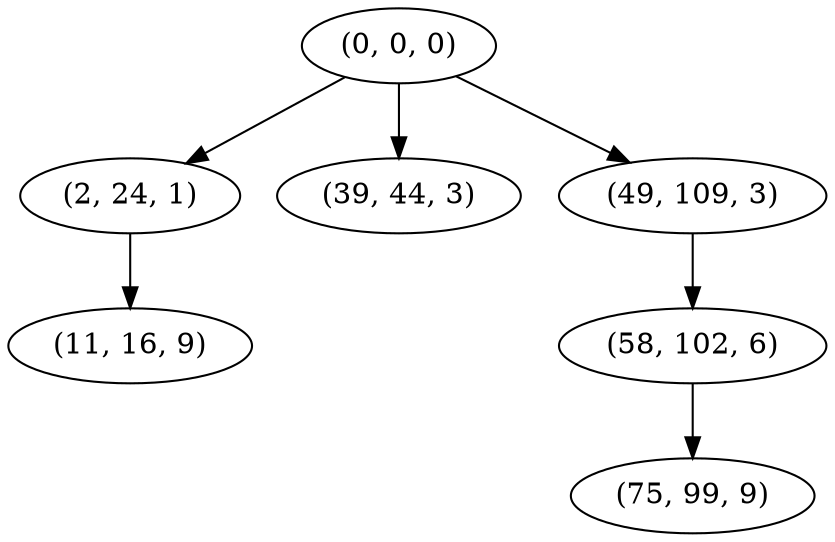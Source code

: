 digraph tree {
    "(0, 0, 0)";
    "(2, 24, 1)";
    "(11, 16, 9)";
    "(39, 44, 3)";
    "(49, 109, 3)";
    "(58, 102, 6)";
    "(75, 99, 9)";
    "(0, 0, 0)" -> "(2, 24, 1)";
    "(0, 0, 0)" -> "(39, 44, 3)";
    "(0, 0, 0)" -> "(49, 109, 3)";
    "(2, 24, 1)" -> "(11, 16, 9)";
    "(49, 109, 3)" -> "(58, 102, 6)";
    "(58, 102, 6)" -> "(75, 99, 9)";
}
